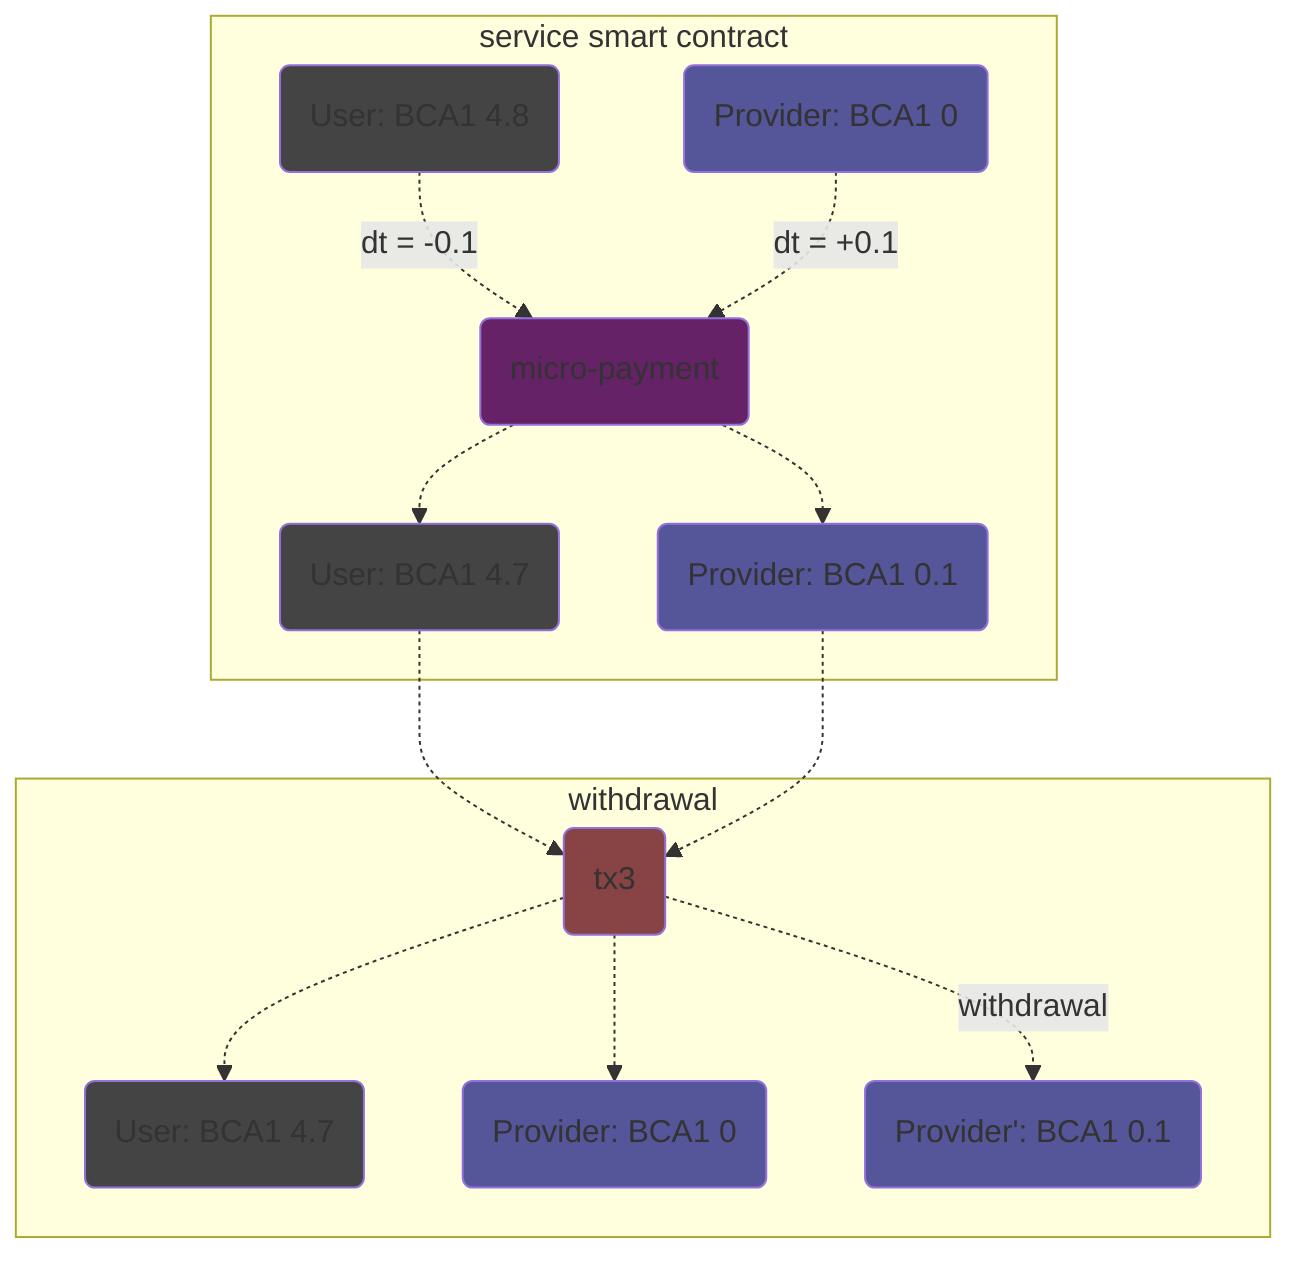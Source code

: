 graph TD 

    style tx3 fill:#844
    style µpay fill:#626
    style User0 fill:#444
    style User1 fill:#444
    style User2 fill:#444
    style Service0 fill:#559
    style Service1 fill:#559
    style Service2 fill:#559
    style Service3 fill:#559

    subgraph service smart contract
    %% µpay - services debit the user account for usage
    µpay("micro-payment")
    User0(User: BCA1 4.8) -.->|dt = -0.1| µpay
    Service0(Provider: BCA1 0) -.->|dt = +0.1| µpay
    µpay -.-> User1(User: BCA1 4.7)
    µpay -.-> Service1(Provider: BCA1 0.1)
    end

    subgraph withdrawal
    tx3("tx3")
    User1(User: BCA1 4.7) -.-> tx3
    Service1(Provider: BCA1 0.1) -.-> tx3
    tx3 -.-> User2(User: BCA1 4.7)
    tx3 -.-> Service2(Provider: BCA1 0)
    tx3 -.->|withdrawal| Service3(Provider': BCA1 0.1)
    end